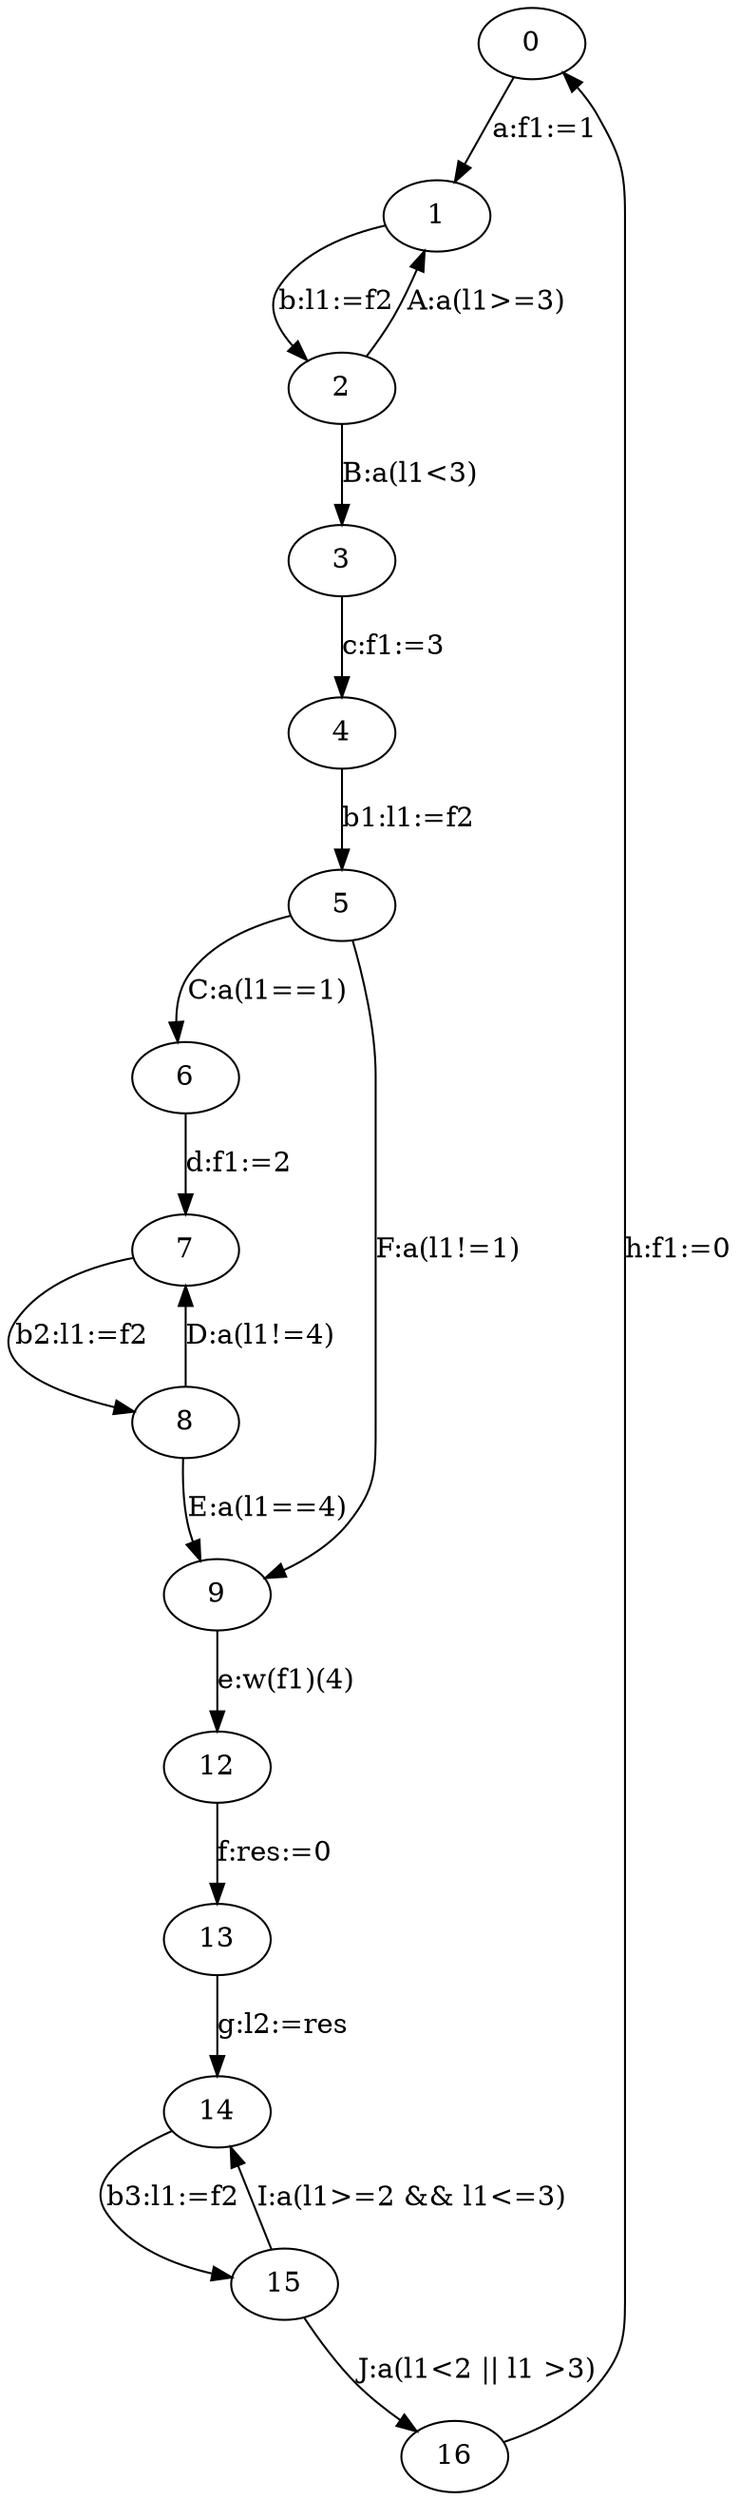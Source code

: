 digraph "unnamed" {
"0" [
fixedsize="false"
label="0"
regular="false"
];
"1" [
fixedsize="false"
label="1"
regular="false"
];
"2" [
fixedsize="false"
label="2"
regular="false"
];
"3" [
fixedsize="false"
label="3"
regular="false"
];
"4" [
fixedsize="false"
label="4"
regular="false"
];
"5" [
fixedsize="false"
label="5"
regular="false"
];
"6" [
fixedsize="false"
label="6"
regular="false"
];
"7" [
fixedsize="false"
label="7"
regular="false"
];
"8" [
fixedsize="false"
label="8"
regular="false"
];
"9" [
fixedsize="false"
label="9"
regular="false"
];
"12" [
fixedsize="false"
label="12"
regular="false"
];
"13" [
fixedsize="false"
label="13"
regular="false"
];
"14" [
fixedsize="false"
label="14"
regular="false"
];
"15" [
fixedsize="false"
label="15"
regular="false"
];
"16" [
fixedsize="false"
label="16"
regular="false"
];
"0" -> "1" [
constraint="true"
decorate="false"
label="a:f1:=1"
labelfloat="false"
];
"1" -> "2" [
constraint="true"
decorate="false"
label="b:l1:=f2"
labelfloat="false"
];
"2" -> "1" [
constraint="true"
decorate="false"
label="A:a(l1>=3)"
labelfloat="false"
];
"2" -> "3" [
constraint="true"
decorate="false"
label="B:a(l1<3)"
labelfloat="false"
];
"3" -> "4" [
constraint="true"
decorate="false"
label="c:f1:=3"
labelfloat="false"
];
"4" -> "5" [
constraint="true"
decorate="false"
label="b1:l1:=f2"
labelfloat="false"
];
"5" -> "6" [
constraint="true"
decorate="false"
label="C:a(l1==1)"
labelfloat="false"
];
"6" -> "7" [
constraint="true"
decorate="false"
label="d:f1:=2"
labelfloat="false"
];
"7" -> "8" [
constraint="true"
decorate="false"
label="b2:l1:=f2"
labelfloat="false"
];
"8" -> "7" [
constraint="true"
decorate="false"
label="D:a(l1!=4)"
labelfloat="false"
];
"8" -> "9" [
constraint="true"
decorate="false"
label="E:a(l1==4)"
labelfloat="false"
];
"9" -> "12" [
constraint="true"
decorate="false"
label="e:w(f1)(4)"
labelfloat="false"
];
"5" -> "9" [
constraint="true"
decorate="false"
label="F:a(l1!=1)"
labelfloat="false"
];
"12" -> "13" [
constraint="true"
decorate="false"
label="f:res:=0"
labelfloat="false"
];
"13" -> "14" [
constraint="true"
decorate="false"
label="g:l2:=res"
labelfloat="false"
];
"15" -> "14" [
constraint="true"
decorate="false"
label="I:a(l1>=2 && l1<=3)"
labelfloat="false"
];
"14" -> "15" [
constraint="true"
decorate="false"
label="b3:l1:=f2"
labelfloat="false"
];
"15" -> "16" [
constraint="true"
decorate="false"
label="J:a(l1<2 || l1 >3)"
labelfloat="false"
];
"16" -> "0" [
constraint="true"
decorate="false"
label="h:f1:=0"
labelfloat="false"
];
}
